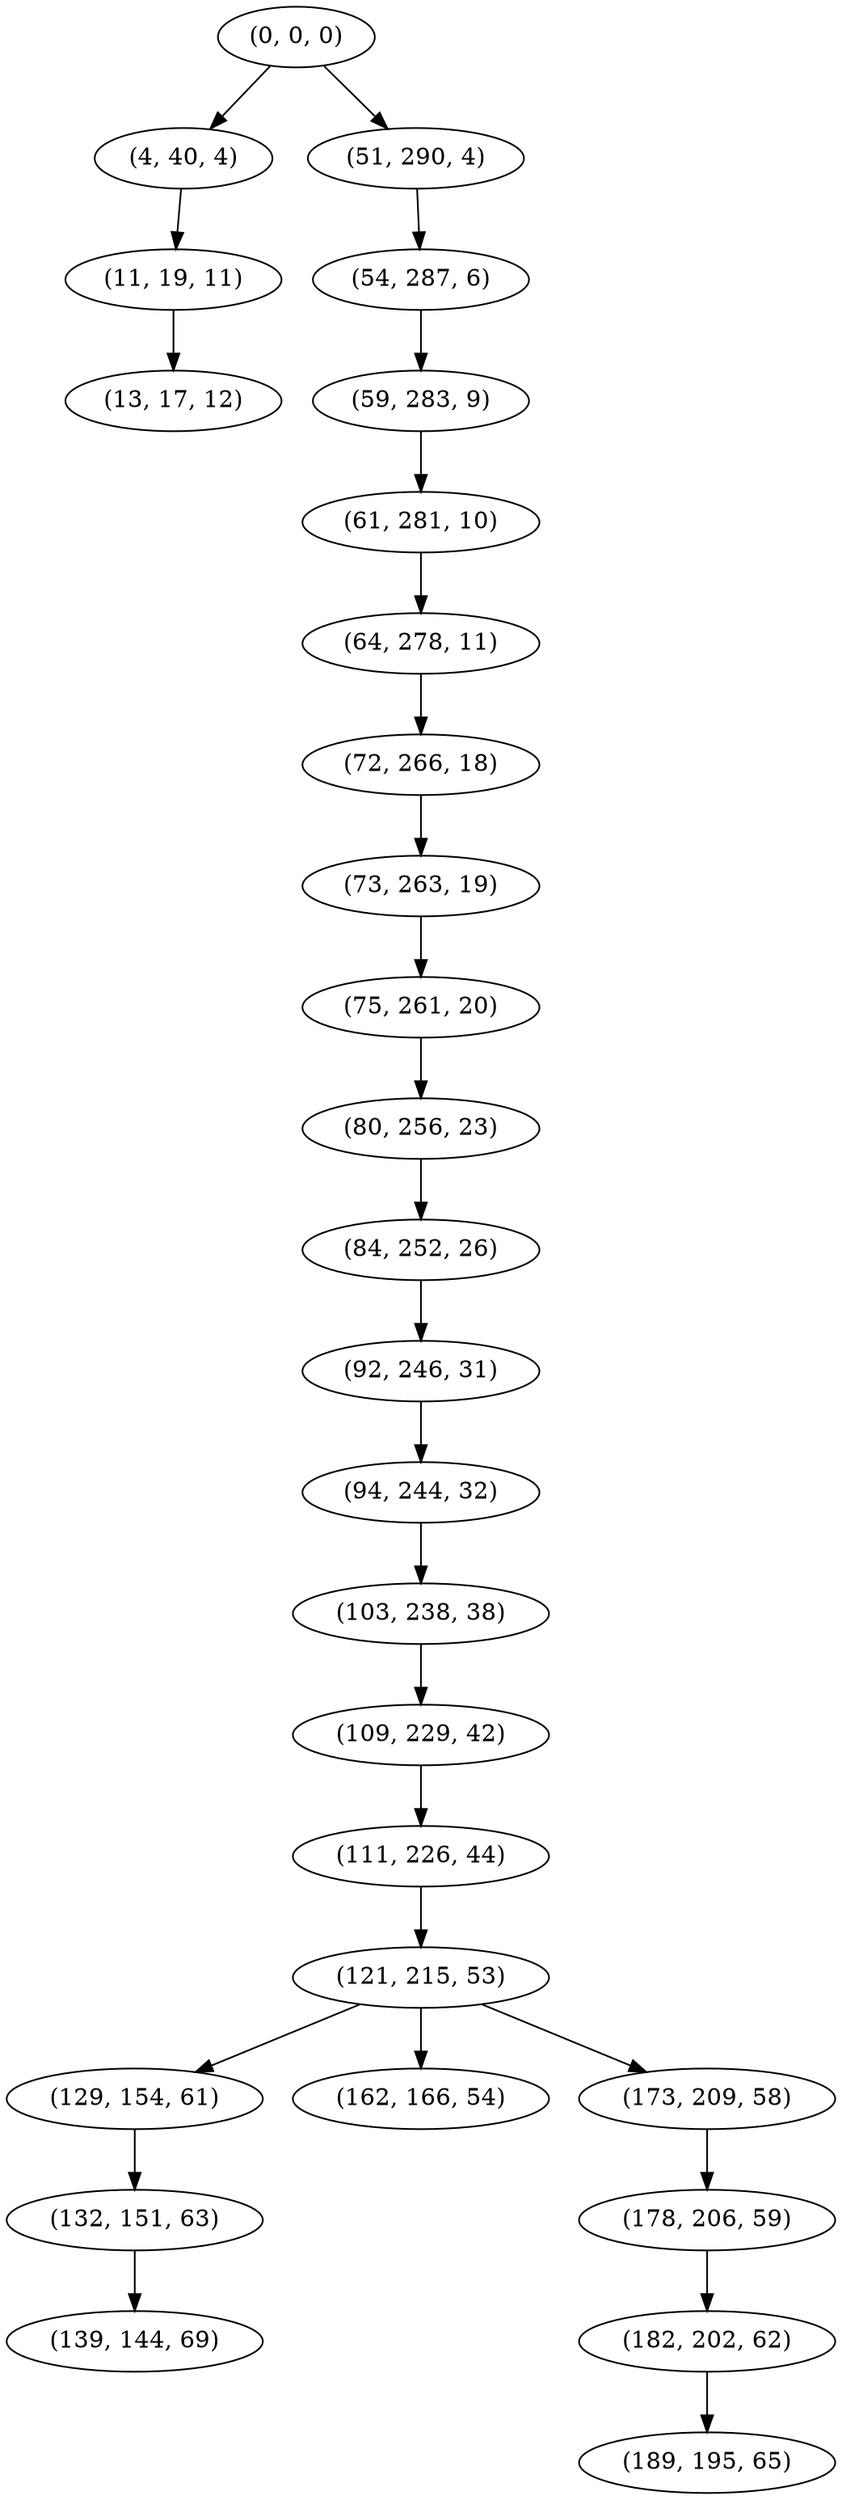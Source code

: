 digraph tree {
    "(0, 0, 0)";
    "(4, 40, 4)";
    "(11, 19, 11)";
    "(13, 17, 12)";
    "(51, 290, 4)";
    "(54, 287, 6)";
    "(59, 283, 9)";
    "(61, 281, 10)";
    "(64, 278, 11)";
    "(72, 266, 18)";
    "(73, 263, 19)";
    "(75, 261, 20)";
    "(80, 256, 23)";
    "(84, 252, 26)";
    "(92, 246, 31)";
    "(94, 244, 32)";
    "(103, 238, 38)";
    "(109, 229, 42)";
    "(111, 226, 44)";
    "(121, 215, 53)";
    "(129, 154, 61)";
    "(132, 151, 63)";
    "(139, 144, 69)";
    "(162, 166, 54)";
    "(173, 209, 58)";
    "(178, 206, 59)";
    "(182, 202, 62)";
    "(189, 195, 65)";
    "(0, 0, 0)" -> "(4, 40, 4)";
    "(0, 0, 0)" -> "(51, 290, 4)";
    "(4, 40, 4)" -> "(11, 19, 11)";
    "(11, 19, 11)" -> "(13, 17, 12)";
    "(51, 290, 4)" -> "(54, 287, 6)";
    "(54, 287, 6)" -> "(59, 283, 9)";
    "(59, 283, 9)" -> "(61, 281, 10)";
    "(61, 281, 10)" -> "(64, 278, 11)";
    "(64, 278, 11)" -> "(72, 266, 18)";
    "(72, 266, 18)" -> "(73, 263, 19)";
    "(73, 263, 19)" -> "(75, 261, 20)";
    "(75, 261, 20)" -> "(80, 256, 23)";
    "(80, 256, 23)" -> "(84, 252, 26)";
    "(84, 252, 26)" -> "(92, 246, 31)";
    "(92, 246, 31)" -> "(94, 244, 32)";
    "(94, 244, 32)" -> "(103, 238, 38)";
    "(103, 238, 38)" -> "(109, 229, 42)";
    "(109, 229, 42)" -> "(111, 226, 44)";
    "(111, 226, 44)" -> "(121, 215, 53)";
    "(121, 215, 53)" -> "(129, 154, 61)";
    "(121, 215, 53)" -> "(162, 166, 54)";
    "(121, 215, 53)" -> "(173, 209, 58)";
    "(129, 154, 61)" -> "(132, 151, 63)";
    "(132, 151, 63)" -> "(139, 144, 69)";
    "(173, 209, 58)" -> "(178, 206, 59)";
    "(178, 206, 59)" -> "(182, 202, 62)";
    "(182, 202, 62)" -> "(189, 195, 65)";
}
